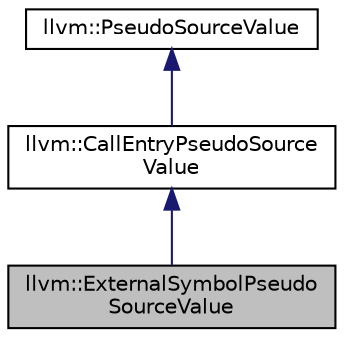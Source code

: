 digraph "llvm::ExternalSymbolPseudoSourceValue"
{
 // LATEX_PDF_SIZE
  bgcolor="transparent";
  edge [fontname="Helvetica",fontsize="10",labelfontname="Helvetica",labelfontsize="10"];
  node [fontname="Helvetica",fontsize="10",shape=record];
  Node1 [label="llvm::ExternalSymbolPseudo\lSourceValue",height=0.2,width=0.4,color="black", fillcolor="grey75", style="filled", fontcolor="black",tooltip="A specialized pseudo source value for holding external symbol values."];
  Node2 -> Node1 [dir="back",color="midnightblue",fontsize="10",style="solid",fontname="Helvetica"];
  Node2 [label="llvm::CallEntryPseudoSource\lValue",height=0.2,width=0.4,color="black",URL="$classllvm_1_1CallEntryPseudoSourceValue.html",tooltip=" "];
  Node3 -> Node2 [dir="back",color="midnightblue",fontsize="10",style="solid",fontname="Helvetica"];
  Node3 [label="llvm::PseudoSourceValue",height=0.2,width=0.4,color="black",URL="$classllvm_1_1PseudoSourceValue.html",tooltip="Special value supplied for machine level alias analysis."];
}
